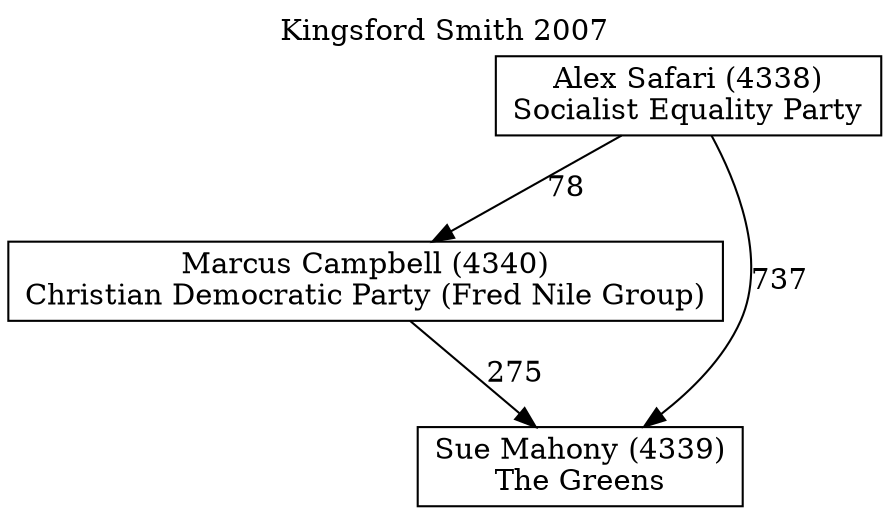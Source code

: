 // House preference flow
digraph "Sue Mahony (4339)_Kingsford Smith_2007" {
	graph [label="Kingsford Smith 2007" labelloc=t mclimit=10]
	node [shape=box]
	"Alex Safari (4338)" [label="Alex Safari (4338)
Socialist Equality Party"]
	"Marcus Campbell (4340)" [label="Marcus Campbell (4340)
Christian Democratic Party (Fred Nile Group)"]
	"Sue Mahony (4339)" [label="Sue Mahony (4339)
The Greens"]
	"Alex Safari (4338)" -> "Marcus Campbell (4340)" [label=78]
	"Alex Safari (4338)" -> "Sue Mahony (4339)" [label=737]
	"Marcus Campbell (4340)" -> "Sue Mahony (4339)" [label=275]
}
